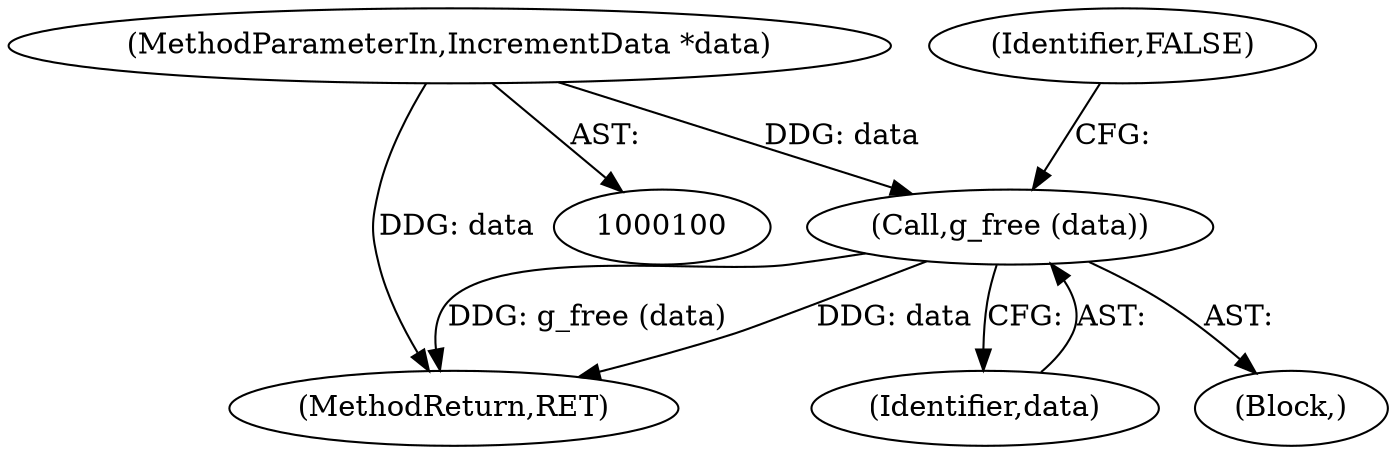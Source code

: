 digraph "1_dbus_9a6bce9b615abca6068348c1606ba8eaf13d9ae0@API" {
"1000116" [label="(Call,g_free (data))"];
"1000101" [label="(MethodParameterIn,IncrementData *data)"];
"1000119" [label="(Identifier,FALSE)"];
"1000116" [label="(Call,g_free (data))"];
"1000120" [label="(MethodReturn,RET)"];
"1000101" [label="(MethodParameterIn,IncrementData *data)"];
"1000117" [label="(Identifier,data)"];
"1000102" [label="(Block,)"];
"1000116" -> "1000102"  [label="AST: "];
"1000116" -> "1000117"  [label="CFG: "];
"1000117" -> "1000116"  [label="AST: "];
"1000119" -> "1000116"  [label="CFG: "];
"1000116" -> "1000120"  [label="DDG: data"];
"1000116" -> "1000120"  [label="DDG: g_free (data)"];
"1000101" -> "1000116"  [label="DDG: data"];
"1000101" -> "1000100"  [label="AST: "];
"1000101" -> "1000120"  [label="DDG: data"];
}
